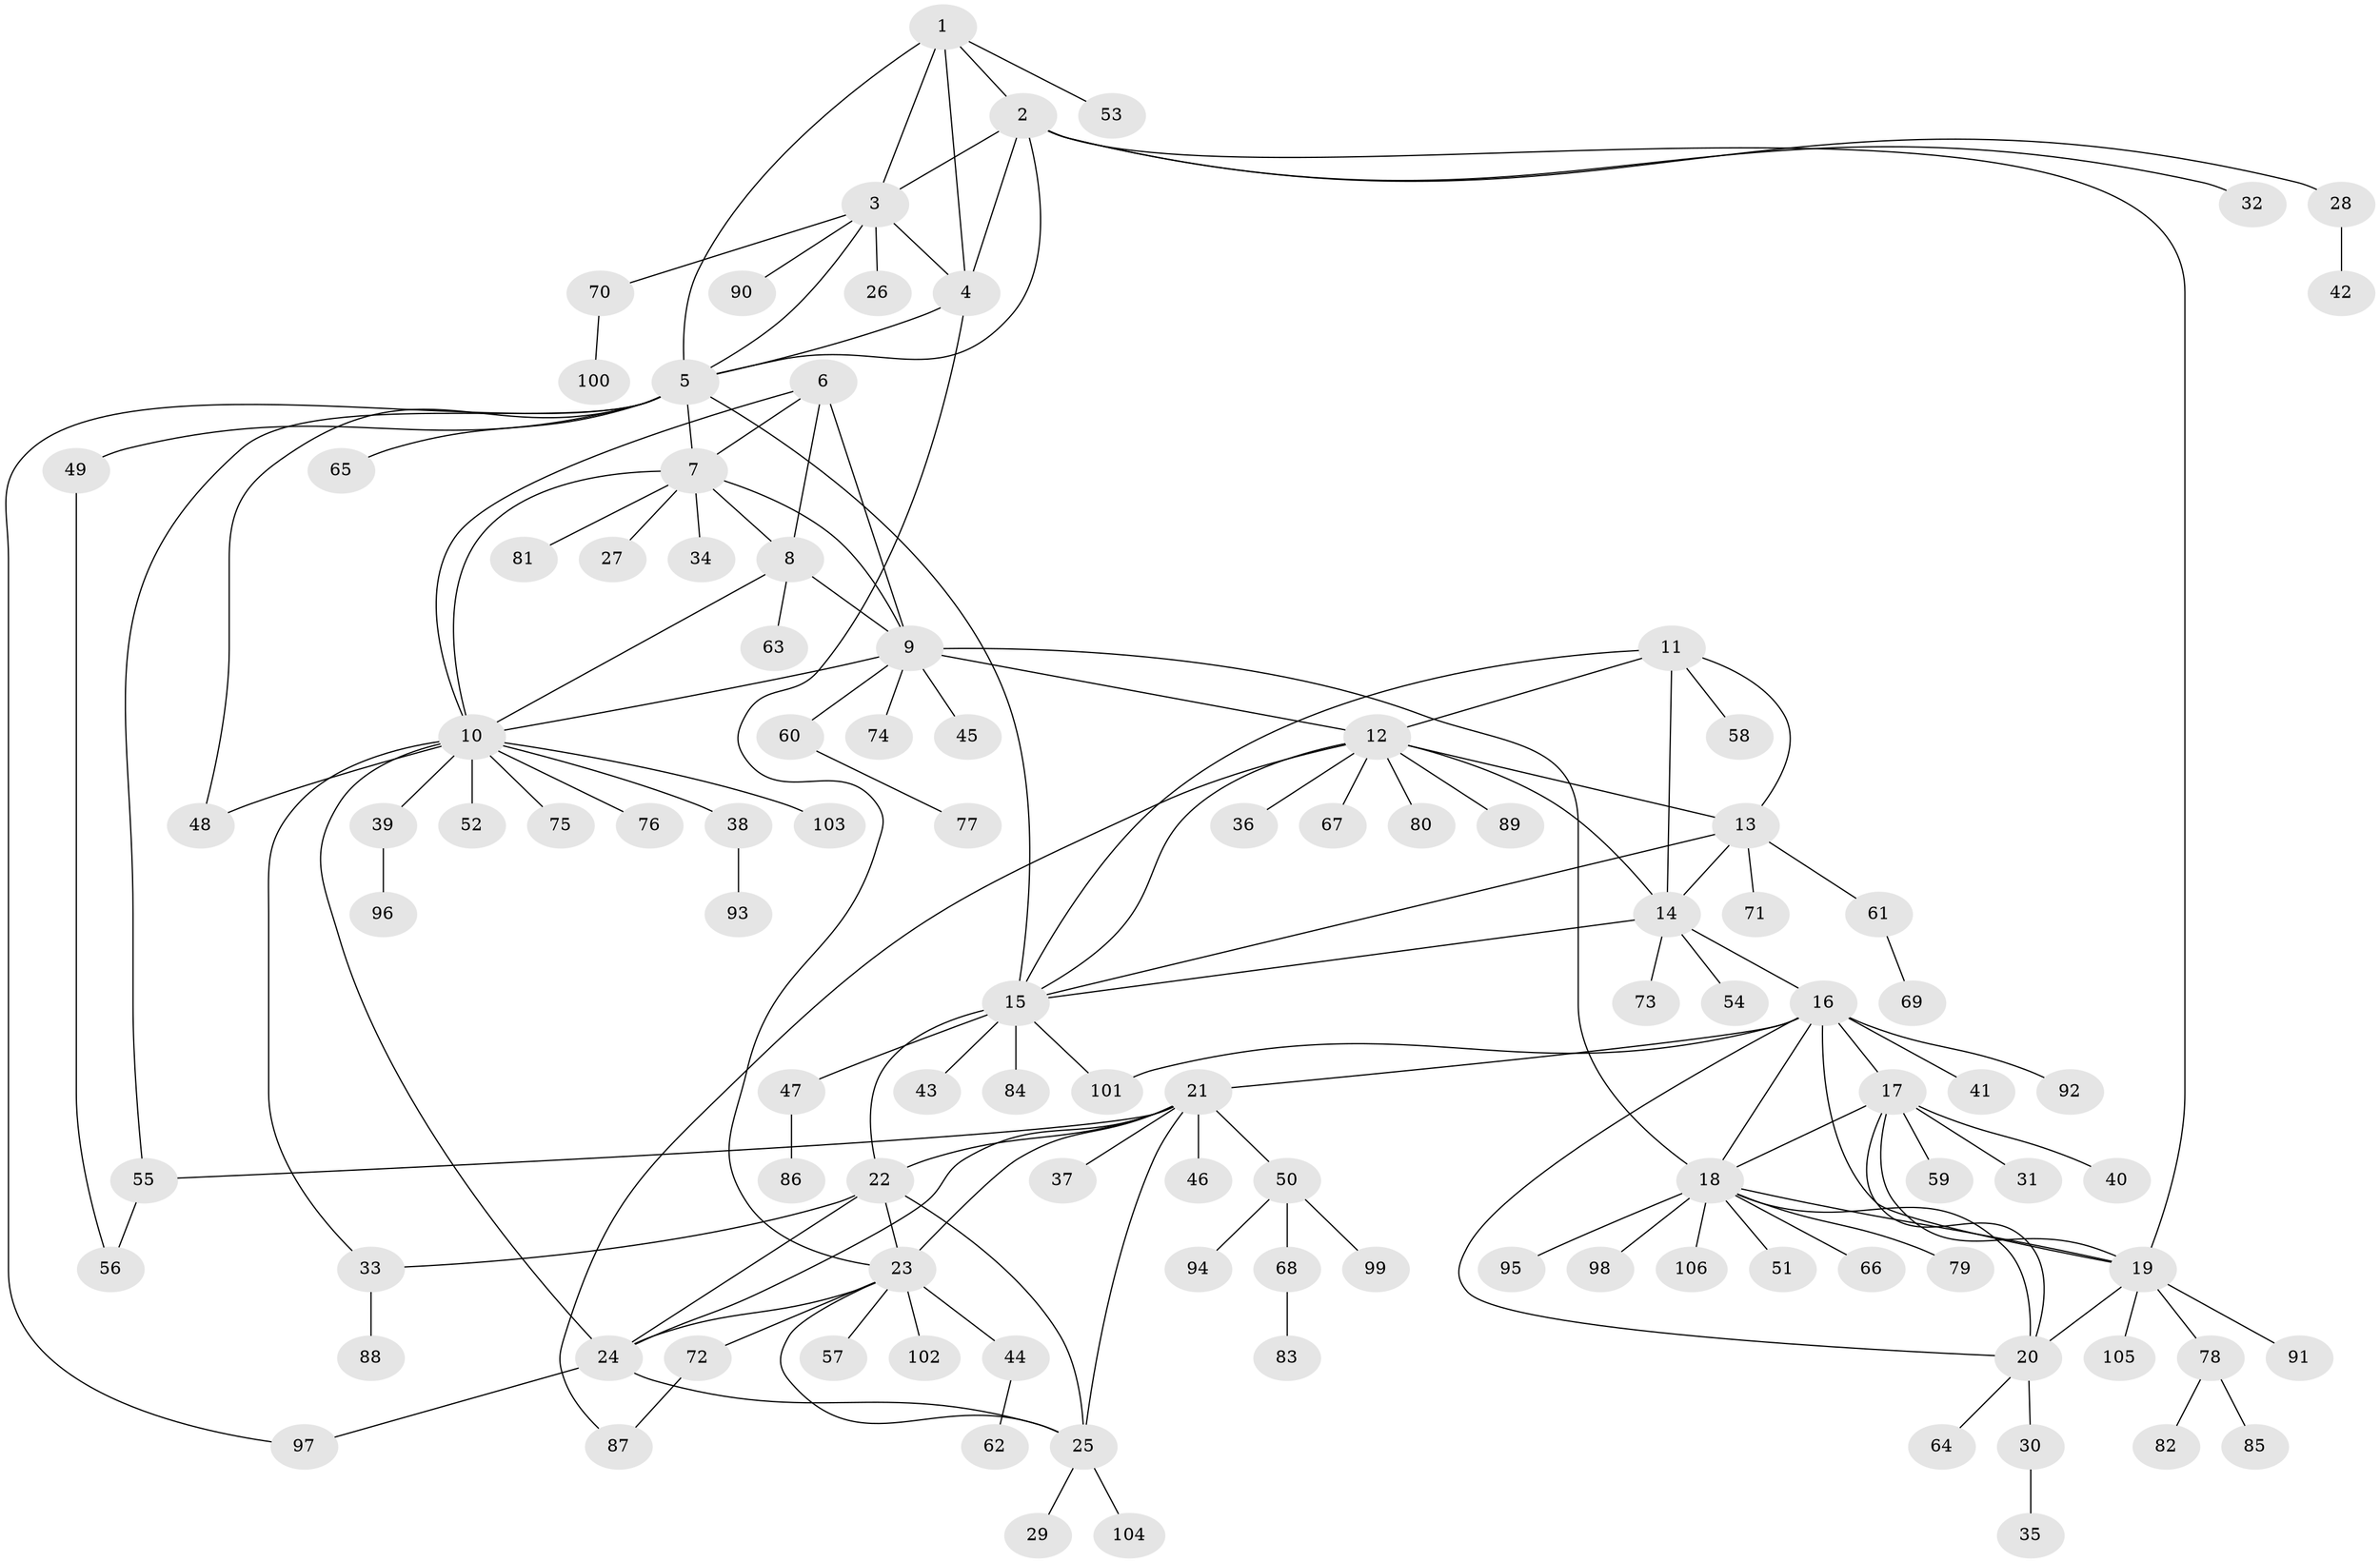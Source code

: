 // coarse degree distribution, {5: 0.05660377358490566, 1: 0.4716981132075472, 7: 0.05660377358490566, 6: 0.09433962264150944, 3: 0.07547169811320754, 2: 0.1320754716981132, 9: 0.03773584905660377, 4: 0.05660377358490566, 11: 0.018867924528301886}
// Generated by graph-tools (version 1.1) at 2025/37/03/04/25 23:37:35]
// undirected, 106 vertices, 148 edges
graph export_dot {
  node [color=gray90,style=filled];
  1;
  2;
  3;
  4;
  5;
  6;
  7;
  8;
  9;
  10;
  11;
  12;
  13;
  14;
  15;
  16;
  17;
  18;
  19;
  20;
  21;
  22;
  23;
  24;
  25;
  26;
  27;
  28;
  29;
  30;
  31;
  32;
  33;
  34;
  35;
  36;
  37;
  38;
  39;
  40;
  41;
  42;
  43;
  44;
  45;
  46;
  47;
  48;
  49;
  50;
  51;
  52;
  53;
  54;
  55;
  56;
  57;
  58;
  59;
  60;
  61;
  62;
  63;
  64;
  65;
  66;
  67;
  68;
  69;
  70;
  71;
  72;
  73;
  74;
  75;
  76;
  77;
  78;
  79;
  80;
  81;
  82;
  83;
  84;
  85;
  86;
  87;
  88;
  89;
  90;
  91;
  92;
  93;
  94;
  95;
  96;
  97;
  98;
  99;
  100;
  101;
  102;
  103;
  104;
  105;
  106;
  1 -- 2;
  1 -- 3;
  1 -- 4;
  1 -- 5;
  1 -- 53;
  2 -- 3;
  2 -- 4;
  2 -- 5;
  2 -- 19;
  2 -- 28;
  2 -- 32;
  3 -- 4;
  3 -- 5;
  3 -- 26;
  3 -- 70;
  3 -- 90;
  4 -- 5;
  4 -- 23;
  5 -- 7;
  5 -- 15;
  5 -- 48;
  5 -- 49;
  5 -- 55;
  5 -- 65;
  5 -- 97;
  6 -- 7;
  6 -- 8;
  6 -- 9;
  6 -- 10;
  7 -- 8;
  7 -- 9;
  7 -- 10;
  7 -- 27;
  7 -- 34;
  7 -- 81;
  8 -- 9;
  8 -- 10;
  8 -- 63;
  9 -- 10;
  9 -- 12;
  9 -- 18;
  9 -- 45;
  9 -- 60;
  9 -- 74;
  10 -- 24;
  10 -- 33;
  10 -- 38;
  10 -- 39;
  10 -- 48;
  10 -- 52;
  10 -- 75;
  10 -- 76;
  10 -- 103;
  11 -- 12;
  11 -- 13;
  11 -- 14;
  11 -- 15;
  11 -- 58;
  12 -- 13;
  12 -- 14;
  12 -- 15;
  12 -- 36;
  12 -- 67;
  12 -- 80;
  12 -- 87;
  12 -- 89;
  13 -- 14;
  13 -- 15;
  13 -- 61;
  13 -- 71;
  14 -- 15;
  14 -- 16;
  14 -- 54;
  14 -- 73;
  15 -- 22;
  15 -- 43;
  15 -- 47;
  15 -- 84;
  15 -- 101;
  16 -- 17;
  16 -- 18;
  16 -- 19;
  16 -- 20;
  16 -- 21;
  16 -- 41;
  16 -- 92;
  16 -- 101;
  17 -- 18;
  17 -- 19;
  17 -- 20;
  17 -- 31;
  17 -- 40;
  17 -- 59;
  18 -- 19;
  18 -- 20;
  18 -- 51;
  18 -- 66;
  18 -- 79;
  18 -- 95;
  18 -- 98;
  18 -- 106;
  19 -- 20;
  19 -- 78;
  19 -- 91;
  19 -- 105;
  20 -- 30;
  20 -- 64;
  21 -- 22;
  21 -- 23;
  21 -- 24;
  21 -- 25;
  21 -- 37;
  21 -- 46;
  21 -- 50;
  21 -- 55;
  22 -- 23;
  22 -- 24;
  22 -- 25;
  22 -- 33;
  23 -- 24;
  23 -- 25;
  23 -- 44;
  23 -- 57;
  23 -- 72;
  23 -- 102;
  24 -- 25;
  24 -- 97;
  25 -- 29;
  25 -- 104;
  28 -- 42;
  30 -- 35;
  33 -- 88;
  38 -- 93;
  39 -- 96;
  44 -- 62;
  47 -- 86;
  49 -- 56;
  50 -- 68;
  50 -- 94;
  50 -- 99;
  55 -- 56;
  60 -- 77;
  61 -- 69;
  68 -- 83;
  70 -- 100;
  72 -- 87;
  78 -- 82;
  78 -- 85;
}
